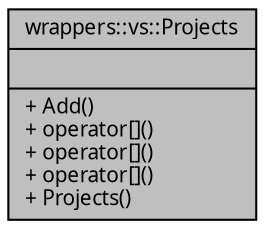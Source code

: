 digraph "wrappers::vs::Projects"
{
 // INTERACTIVE_SVG=YES
  edge [fontname="Verdana",fontsize="10",labelfontname="Verdana",labelfontsize="10"];
  node [fontname="Verdana",fontsize="10",shape=record];
  Node1 [label="{wrappers::vs::Projects\n||+ Add()\l+ operator[]()\l+ operator[]()\l+ operator[]()\l+ Projects()\l}",height=0.2,width=0.4,color="black", fillcolor="grey75", style="filled", fontcolor="black"];
}
